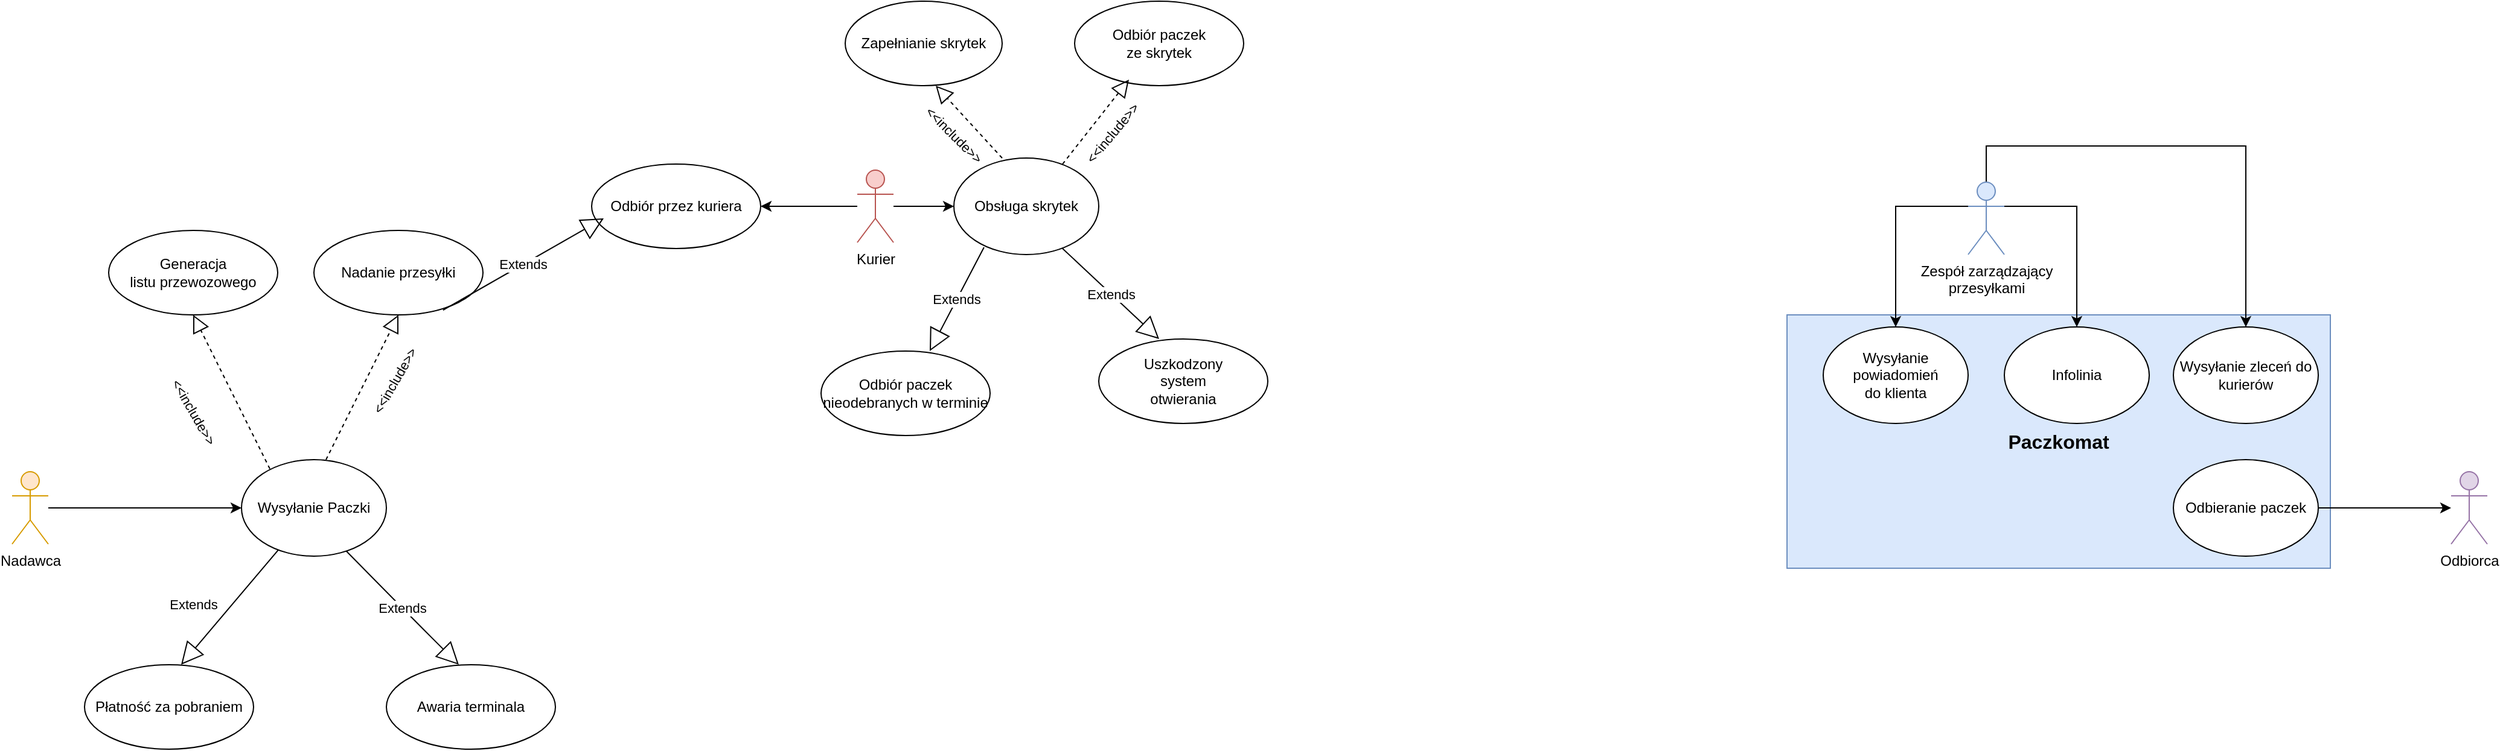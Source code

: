 <mxfile version="13.8.1" type="github">
  <diagram id="58SHCXz_HKoh9nA5pj4z" name="Page-1">
    <mxGraphModel dx="1832" dy="5847" grid="1" gridSize="10" guides="1" tooltips="1" connect="1" arrows="1" fold="1" page="1" pageScale="1" pageWidth="3300" pageHeight="4681" math="0" shadow="0">
      <root>
        <mxCell id="0" />
        <mxCell id="1" parent="0" />
        <mxCell id="As6QNmNAlsdrrVxkSO4y-1" value="Odbiorca" style="shape=umlActor;verticalLabelPosition=bottom;verticalAlign=top;html=1;outlineConnect=0;fillColor=#e1d5e7;strokeColor=#9673a6;" parent="1" vertex="1">
          <mxGeometry x="2510" y="130" width="30" height="60" as="geometry" />
        </mxCell>
        <mxCell id="As6QNmNAlsdrrVxkSO4y-25" value="&lt;b&gt;&lt;font style=&quot;font-size: 16px&quot;&gt;Paczkomat&lt;/font&gt;&lt;/b&gt;" style="rounded=0;whiteSpace=wrap;html=1;strokeWidth=1;fontSize=11;labelPosition=center;verticalLabelPosition=middle;align=center;verticalAlign=middle;fillColor=#dae8fc;strokeColor=#6c8ebf;" parent="1" vertex="1">
          <mxGeometry x="1960" width="450" height="210" as="geometry" />
        </mxCell>
        <mxCell id="5OjCYuiTfhgHSocP4vHS-34" style="edgeStyle=orthogonalEdgeStyle;rounded=0;orthogonalLoop=1;jettySize=auto;html=1;" edge="1" parent="1" source="As6QNmNAlsdrrVxkSO4y-26" target="As6QNmNAlsdrrVxkSO4y-35">
          <mxGeometry relative="1" as="geometry" />
        </mxCell>
        <mxCell id="As6QNmNAlsdrrVxkSO4y-26" value="Nadawca" style="shape=umlActor;verticalLabelPosition=bottom;verticalAlign=top;html=1;outlineConnect=0;fillColor=#ffe6cc;strokeColor=#d79b00;" parent="1" vertex="1">
          <mxGeometry x="490" y="130" width="30" height="60" as="geometry" />
        </mxCell>
        <mxCell id="5OjCYuiTfhgHSocP4vHS-36" style="edgeStyle=orthogonalEdgeStyle;rounded=0;orthogonalLoop=1;jettySize=auto;html=1;entryX=1;entryY=0.5;entryDx=0;entryDy=0;" edge="1" parent="1" source="As6QNmNAlsdrrVxkSO4y-30" target="5OjCYuiTfhgHSocP4vHS-18">
          <mxGeometry relative="1" as="geometry" />
        </mxCell>
        <mxCell id="5OjCYuiTfhgHSocP4vHS-38" style="edgeStyle=orthogonalEdgeStyle;rounded=0;orthogonalLoop=1;jettySize=auto;html=1;entryX=0;entryY=0.5;entryDx=0;entryDy=0;" edge="1" parent="1" source="As6QNmNAlsdrrVxkSO4y-30" target="As6QNmNAlsdrrVxkSO4y-36">
          <mxGeometry relative="1" as="geometry" />
        </mxCell>
        <mxCell id="As6QNmNAlsdrrVxkSO4y-30" value="Kurier" style="shape=umlActor;verticalLabelPosition=bottom;verticalAlign=top;html=1;outlineConnect=0;fillColor=#f8cecc;strokeColor=#b85450;" parent="1" vertex="1">
          <mxGeometry x="1190" y="-120" width="30" height="60" as="geometry" />
        </mxCell>
        <mxCell id="As6QNmNAlsdrrVxkSO4y-35" value="Wysyłanie Paczki" style="ellipse;whiteSpace=wrap;html=1;" parent="1" vertex="1">
          <mxGeometry x="680" y="120" width="120" height="80" as="geometry" />
        </mxCell>
        <mxCell id="As6QNmNAlsdrrVxkSO4y-36" value="Obsługa skrytek" style="ellipse;whiteSpace=wrap;html=1;strokeWidth=1;fontSize=12;" parent="1" vertex="1">
          <mxGeometry x="1270" y="-130" width="120" height="80" as="geometry" />
        </mxCell>
        <mxCell id="As6QNmNAlsdrrVxkSO4y-40" style="edgeStyle=orthogonalEdgeStyle;rounded=0;orthogonalLoop=1;jettySize=auto;html=1;fontSize=12;" parent="1" source="As6QNmNAlsdrrVxkSO4y-37" target="As6QNmNAlsdrrVxkSO4y-1" edge="1">
          <mxGeometry relative="1" as="geometry" />
        </mxCell>
        <mxCell id="As6QNmNAlsdrrVxkSO4y-37" value="Odbieranie paczek" style="ellipse;whiteSpace=wrap;html=1;strokeWidth=1;fontSize=12;" parent="1" vertex="1">
          <mxGeometry x="2280" y="120" width="120" height="80" as="geometry" />
        </mxCell>
        <mxCell id="As6QNmNAlsdrrVxkSO4y-43" value="&lt;div&gt;Wysyłanie powiadomień&lt;/div&gt;&lt;div&gt;do klienta&lt;br&gt;&lt;/div&gt;" style="ellipse;whiteSpace=wrap;html=1;strokeWidth=1;fontSize=12;" parent="1" vertex="1">
          <mxGeometry x="1990" y="10" width="120" height="80" as="geometry" />
        </mxCell>
        <mxCell id="As6QNmNAlsdrrVxkSO4y-44" value="Infolinia" style="ellipse;whiteSpace=wrap;html=1;strokeWidth=1;fontSize=12;" parent="1" vertex="1">
          <mxGeometry x="2140" y="10" width="120" height="80" as="geometry" />
        </mxCell>
        <mxCell id="As6QNmNAlsdrrVxkSO4y-49" style="edgeStyle=orthogonalEdgeStyle;rounded=0;orthogonalLoop=1;jettySize=auto;html=1;exitX=1;exitY=0.333;exitDx=0;exitDy=0;exitPerimeter=0;entryX=0.5;entryY=0;entryDx=0;entryDy=0;fontSize=12;" parent="1" source="As6QNmNAlsdrrVxkSO4y-45" target="As6QNmNAlsdrrVxkSO4y-44" edge="1">
          <mxGeometry relative="1" as="geometry" />
        </mxCell>
        <mxCell id="As6QNmNAlsdrrVxkSO4y-50" style="edgeStyle=orthogonalEdgeStyle;rounded=0;orthogonalLoop=1;jettySize=auto;html=1;exitX=0;exitY=0.333;exitDx=0;exitDy=0;exitPerimeter=0;fontSize=12;" parent="1" source="As6QNmNAlsdrrVxkSO4y-45" target="As6QNmNAlsdrrVxkSO4y-43" edge="1">
          <mxGeometry relative="1" as="geometry" />
        </mxCell>
        <mxCell id="As6QNmNAlsdrrVxkSO4y-51" style="edgeStyle=orthogonalEdgeStyle;rounded=0;orthogonalLoop=1;jettySize=auto;html=1;fontSize=12;" parent="1" source="As6QNmNAlsdrrVxkSO4y-45" target="As6QNmNAlsdrrVxkSO4y-54" edge="1">
          <mxGeometry relative="1" as="geometry">
            <mxPoint x="2125" y="-190" as="targetPoint" />
            <Array as="points">
              <mxPoint x="2125" y="-140" />
              <mxPoint x="2340" y="-140" />
            </Array>
          </mxGeometry>
        </mxCell>
        <mxCell id="As6QNmNAlsdrrVxkSO4y-45" value="&lt;div&gt;Zespół zarządzający &lt;br&gt;&lt;/div&gt;&lt;div&gt;przesyłkami&lt;br&gt;&lt;/div&gt;" style="shape=umlActor;verticalLabelPosition=bottom;verticalAlign=top;html=1;outlineConnect=0;strokeWidth=1;fontSize=12;fillColor=#dae8fc;strokeColor=#6c8ebf;" parent="1" vertex="1">
          <mxGeometry x="2110" y="-110" width="30" height="60" as="geometry" />
        </mxCell>
        <mxCell id="As6QNmNAlsdrrVxkSO4y-54" value="Wysyłanie zleceń do kurierów" style="ellipse;whiteSpace=wrap;html=1;strokeWidth=1;fontSize=12;" parent="1" vertex="1">
          <mxGeometry x="2280" y="10" width="120" height="80" as="geometry" />
        </mxCell>
        <mxCell id="5OjCYuiTfhgHSocP4vHS-6" value="" style="endArrow=block;dashed=1;endFill=0;endSize=12;html=1;exitX=0.5;exitY=0;exitDx=0;exitDy=0;entryX=0.5;entryY=1;entryDx=0;entryDy=0;" edge="1" parent="1" target="5OjCYuiTfhgHSocP4vHS-8">
          <mxGeometry width="160" relative="1" as="geometry">
            <mxPoint x="703.5" y="127.61" as="sourcePoint" />
            <mxPoint x="640.004" y="50.004" as="targetPoint" />
          </mxGeometry>
        </mxCell>
        <mxCell id="5OjCYuiTfhgHSocP4vHS-7" value="&amp;lt;&amp;lt;include&amp;gt;&amp;gt;" style="edgeLabel;html=1;align=center;verticalAlign=middle;resizable=0;points=[];rotation=60;" vertex="1" connectable="0" parent="5OjCYuiTfhgHSocP4vHS-6">
          <mxGeometry x="-0.2" y="2" relative="1" as="geometry">
            <mxPoint x="-36.32" y="2.53" as="offset" />
          </mxGeometry>
        </mxCell>
        <mxCell id="5OjCYuiTfhgHSocP4vHS-8" value="&lt;div&gt;Generacja &lt;br&gt;&lt;/div&gt;&lt;div&gt;listu przewozowego&lt;br&gt;&lt;/div&gt;" style="ellipse;whiteSpace=wrap;html=1;" vertex="1" parent="1">
          <mxGeometry x="570" y="-70" width="140" height="70" as="geometry" />
        </mxCell>
        <mxCell id="5OjCYuiTfhgHSocP4vHS-9" value="Extends" style="endArrow=block;endSize=16;endFill=0;html=1;" edge="1" parent="1" source="As6QNmNAlsdrrVxkSO4y-35">
          <mxGeometry x="0.284" y="-25" width="160" relative="1" as="geometry">
            <mxPoint x="669.5" y="220" as="sourcePoint" />
            <mxPoint x="630" y="290" as="targetPoint" />
            <mxPoint as="offset" />
          </mxGeometry>
        </mxCell>
        <mxCell id="5OjCYuiTfhgHSocP4vHS-10" value="" style="endArrow=block;dashed=1;endFill=0;endSize=12;html=1;entryX=0.5;entryY=1;entryDx=0;entryDy=0;" edge="1" parent="1" target="5OjCYuiTfhgHSocP4vHS-11">
          <mxGeometry width="160" relative="1" as="geometry">
            <mxPoint x="750" y="120" as="sourcePoint" />
            <mxPoint x="820" y="20" as="targetPoint" />
          </mxGeometry>
        </mxCell>
        <mxCell id="5OjCYuiTfhgHSocP4vHS-11" value="Nadanie przesyłki" style="ellipse;whiteSpace=wrap;html=1;" vertex="1" parent="1">
          <mxGeometry x="740" y="-70" width="140" height="70" as="geometry" />
        </mxCell>
        <mxCell id="5OjCYuiTfhgHSocP4vHS-13" value="&amp;lt;&amp;lt;include&amp;gt;&amp;gt;" style="edgeLabel;html=1;align=center;verticalAlign=middle;resizable=0;points=[];rotation=-60;" vertex="1" connectable="0" parent="1">
          <mxGeometry x="960.005" y="180.005" as="geometry">
            <mxPoint x="31.402" y="-195.467" as="offset" />
          </mxGeometry>
        </mxCell>
        <mxCell id="5OjCYuiTfhgHSocP4vHS-17" value="Płatność za pobraniem" style="ellipse;whiteSpace=wrap;html=1;" vertex="1" parent="1">
          <mxGeometry x="550" y="290" width="140" height="70" as="geometry" />
        </mxCell>
        <mxCell id="5OjCYuiTfhgHSocP4vHS-18" value="Odbiór przez kuriera" style="ellipse;whiteSpace=wrap;html=1;" vertex="1" parent="1">
          <mxGeometry x="970" y="-125" width="140" height="70" as="geometry" />
        </mxCell>
        <mxCell id="5OjCYuiTfhgHSocP4vHS-19" value="Extends" style="endArrow=block;endSize=16;endFill=0;html=1;exitX=0.764;exitY=0.943;exitDx=0;exitDy=0;exitPerimeter=0;" edge="1" parent="1" source="5OjCYuiTfhgHSocP4vHS-11">
          <mxGeometry width="160" relative="1" as="geometry">
            <mxPoint x="960" y="-140" as="sourcePoint" />
            <mxPoint x="980" y="-80" as="targetPoint" />
          </mxGeometry>
        </mxCell>
        <mxCell id="5OjCYuiTfhgHSocP4vHS-20" value="Awaria terminala" style="ellipse;whiteSpace=wrap;html=1;" vertex="1" parent="1">
          <mxGeometry x="800" y="290" width="140" height="70" as="geometry" />
        </mxCell>
        <mxCell id="5OjCYuiTfhgHSocP4vHS-24" value="Extends" style="endArrow=block;endSize=16;endFill=0;html=1;exitX=0.725;exitY=0.95;exitDx=0;exitDy=0;exitPerimeter=0;" edge="1" parent="1" source="As6QNmNAlsdrrVxkSO4y-35">
          <mxGeometry width="160" relative="1" as="geometry">
            <mxPoint x="770" y="190" as="sourcePoint" />
            <mxPoint x="860" y="290" as="targetPoint" />
            <Array as="points">
              <mxPoint x="830" y="260" />
            </Array>
          </mxGeometry>
        </mxCell>
        <mxCell id="5OjCYuiTfhgHSocP4vHS-31" value="Zapełnianie skrytek" style="ellipse;whiteSpace=wrap;html=1;" vertex="1" parent="1">
          <mxGeometry x="1180" y="-260" width="130" height="70" as="geometry" />
        </mxCell>
        <mxCell id="5OjCYuiTfhgHSocP4vHS-32" value="&lt;div&gt;Odbiór paczek &lt;br&gt;&lt;/div&gt;&lt;div&gt;ze skrytek&lt;/div&gt;" style="ellipse;whiteSpace=wrap;html=1;" vertex="1" parent="1">
          <mxGeometry x="1370" y="-260" width="140" height="70" as="geometry" />
        </mxCell>
        <mxCell id="5OjCYuiTfhgHSocP4vHS-40" value="" style="endArrow=block;dashed=1;endFill=0;endSize=12;html=1;" edge="1" parent="1">
          <mxGeometry width="160" relative="1" as="geometry">
            <mxPoint x="1310" y="-130" as="sourcePoint" />
            <mxPoint x="1255" y="-190" as="targetPoint" />
          </mxGeometry>
        </mxCell>
        <mxCell id="5OjCYuiTfhgHSocP4vHS-45" value="&amp;lt;&amp;lt;include&amp;gt;&amp;gt;" style="edgeLabel;html=1;align=center;verticalAlign=middle;resizable=0;points=[];rotation=45;" vertex="1" connectable="0" parent="5OjCYuiTfhgHSocP4vHS-40">
          <mxGeometry x="-0.322" relative="1" as="geometry">
            <mxPoint x="-21.08" y="0.64" as="offset" />
          </mxGeometry>
        </mxCell>
        <mxCell id="5OjCYuiTfhgHSocP4vHS-41" value="" style="endArrow=block;dashed=1;endFill=0;endSize=12;html=1;" edge="1" parent="1">
          <mxGeometry width="160" relative="1" as="geometry">
            <mxPoint x="1360" y="-125" as="sourcePoint" />
            <mxPoint x="1415" y="-195" as="targetPoint" />
          </mxGeometry>
        </mxCell>
        <mxCell id="5OjCYuiTfhgHSocP4vHS-42" value="&amp;lt;&amp;lt;include&amp;gt;&amp;gt;" style="edgeLabel;html=1;align=center;verticalAlign=middle;resizable=0;points=[];rotation=-50;" vertex="1" connectable="0" parent="5OjCYuiTfhgHSocP4vHS-41">
          <mxGeometry x="0.354" y="-2" relative="1" as="geometry">
            <mxPoint x="1.36" y="20.94" as="offset" />
          </mxGeometry>
        </mxCell>
        <mxCell id="5OjCYuiTfhgHSocP4vHS-46" value="Extends" style="endArrow=block;endSize=16;endFill=0;html=1;exitX=0.208;exitY=0.925;exitDx=0;exitDy=0;exitPerimeter=0;" edge="1" parent="1" source="As6QNmNAlsdrrVxkSO4y-36">
          <mxGeometry width="160" relative="1" as="geometry">
            <mxPoint x="1250" y="-20" as="sourcePoint" />
            <mxPoint x="1250" y="30" as="targetPoint" />
          </mxGeometry>
        </mxCell>
        <mxCell id="5OjCYuiTfhgHSocP4vHS-47" value="&lt;div&gt;Odbiór paczek&lt;/div&gt;&lt;div&gt;nieodebranych w terminie&lt;br&gt;&lt;/div&gt;" style="ellipse;whiteSpace=wrap;html=1;" vertex="1" parent="1">
          <mxGeometry x="1160" y="30" width="140" height="70" as="geometry" />
        </mxCell>
        <mxCell id="5OjCYuiTfhgHSocP4vHS-48" value="Extends" style="endArrow=block;endSize=16;endFill=0;html=1;" edge="1" parent="1">
          <mxGeometry width="160" relative="1" as="geometry">
            <mxPoint x="1360" y="-55" as="sourcePoint" />
            <mxPoint x="1440" y="20" as="targetPoint" />
          </mxGeometry>
        </mxCell>
        <mxCell id="5OjCYuiTfhgHSocP4vHS-49" value="&lt;div&gt;Uszkodzony &lt;br&gt;&lt;/div&gt;&lt;div&gt;system &lt;br&gt;&lt;/div&gt;&lt;div&gt;otwierania&lt;br&gt;&lt;/div&gt;" style="ellipse;whiteSpace=wrap;html=1;" vertex="1" parent="1">
          <mxGeometry x="1390" y="20" width="140" height="70" as="geometry" />
        </mxCell>
      </root>
    </mxGraphModel>
  </diagram>
</mxfile>
